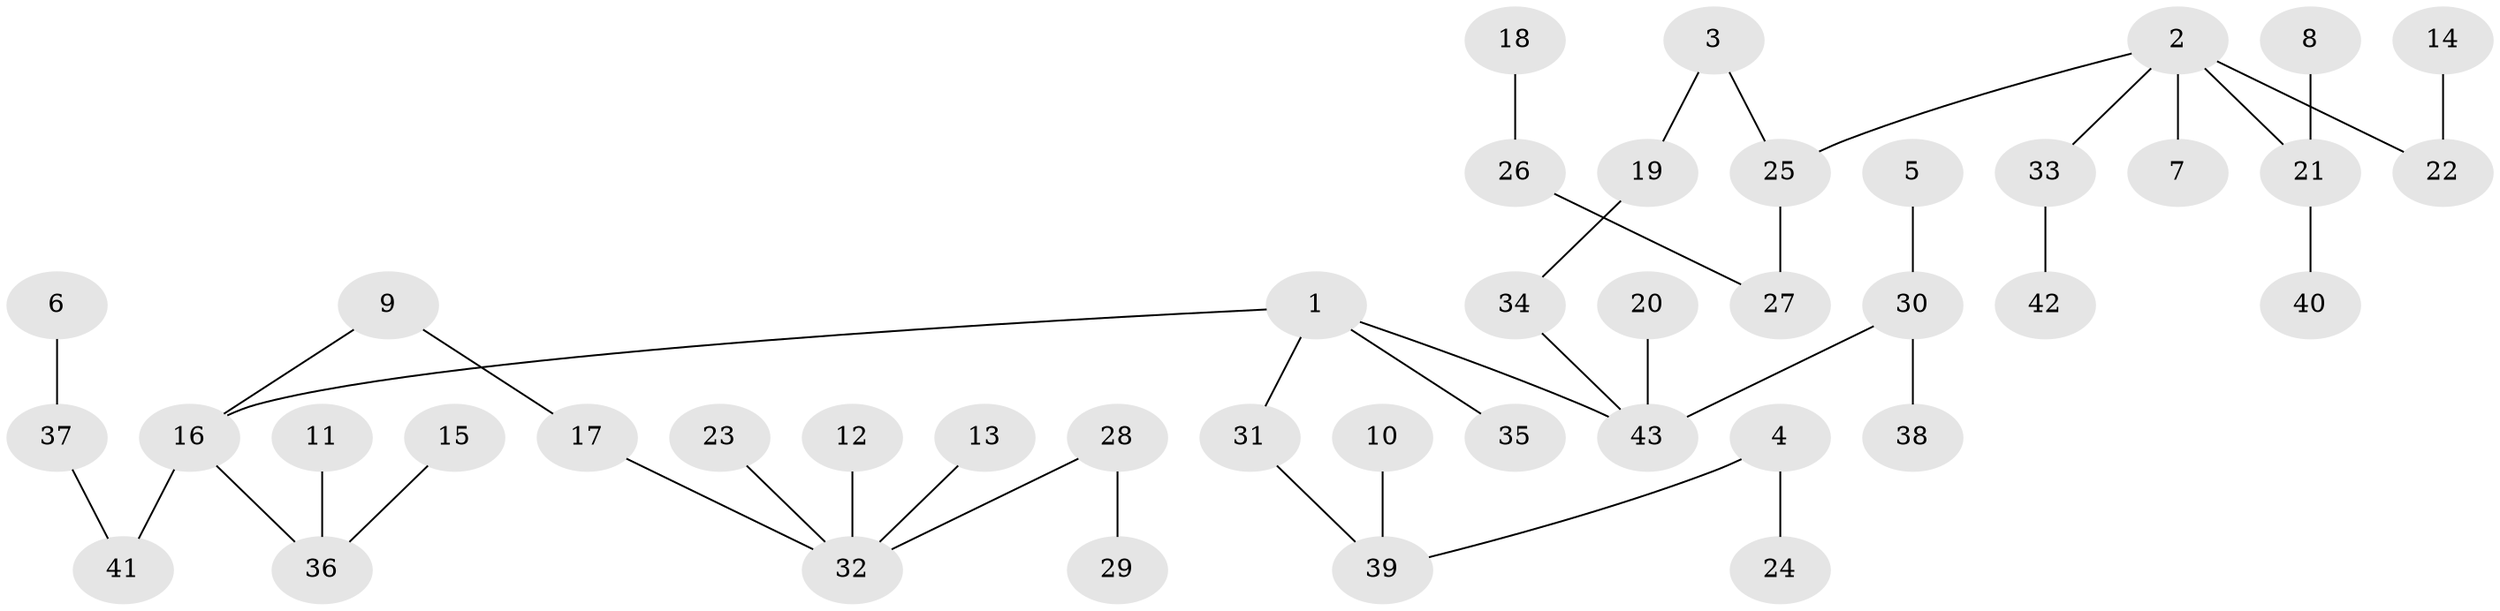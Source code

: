 // original degree distribution, {6: 0.014285714285714285, 5: 0.05714285714285714, 4: 0.06428571428571428, 2: 0.25, 3: 0.12142857142857143, 1: 0.4928571428571429}
// Generated by graph-tools (version 1.1) at 2025/37/03/04/25 23:37:23]
// undirected, 43 vertices, 42 edges
graph export_dot {
  node [color=gray90,style=filled];
  1;
  2;
  3;
  4;
  5;
  6;
  7;
  8;
  9;
  10;
  11;
  12;
  13;
  14;
  15;
  16;
  17;
  18;
  19;
  20;
  21;
  22;
  23;
  24;
  25;
  26;
  27;
  28;
  29;
  30;
  31;
  32;
  33;
  34;
  35;
  36;
  37;
  38;
  39;
  40;
  41;
  42;
  43;
  1 -- 16 [weight=1.0];
  1 -- 31 [weight=1.0];
  1 -- 35 [weight=1.0];
  1 -- 43 [weight=1.0];
  2 -- 7 [weight=1.0];
  2 -- 21 [weight=1.0];
  2 -- 22 [weight=1.0];
  2 -- 25 [weight=1.0];
  2 -- 33 [weight=1.0];
  3 -- 19 [weight=1.0];
  3 -- 25 [weight=1.0];
  4 -- 24 [weight=1.0];
  4 -- 39 [weight=1.0];
  5 -- 30 [weight=1.0];
  6 -- 37 [weight=1.0];
  8 -- 21 [weight=1.0];
  9 -- 16 [weight=1.0];
  9 -- 17 [weight=1.0];
  10 -- 39 [weight=1.0];
  11 -- 36 [weight=1.0];
  12 -- 32 [weight=1.0];
  13 -- 32 [weight=1.0];
  14 -- 22 [weight=1.0];
  15 -- 36 [weight=1.0];
  16 -- 36 [weight=1.0];
  16 -- 41 [weight=1.0];
  17 -- 32 [weight=1.0];
  18 -- 26 [weight=1.0];
  19 -- 34 [weight=1.0];
  20 -- 43 [weight=1.0];
  21 -- 40 [weight=1.0];
  23 -- 32 [weight=1.0];
  25 -- 27 [weight=1.0];
  26 -- 27 [weight=1.0];
  28 -- 29 [weight=1.0];
  28 -- 32 [weight=1.0];
  30 -- 38 [weight=1.0];
  30 -- 43 [weight=1.0];
  31 -- 39 [weight=1.0];
  33 -- 42 [weight=1.0];
  34 -- 43 [weight=1.0];
  37 -- 41 [weight=1.0];
}
